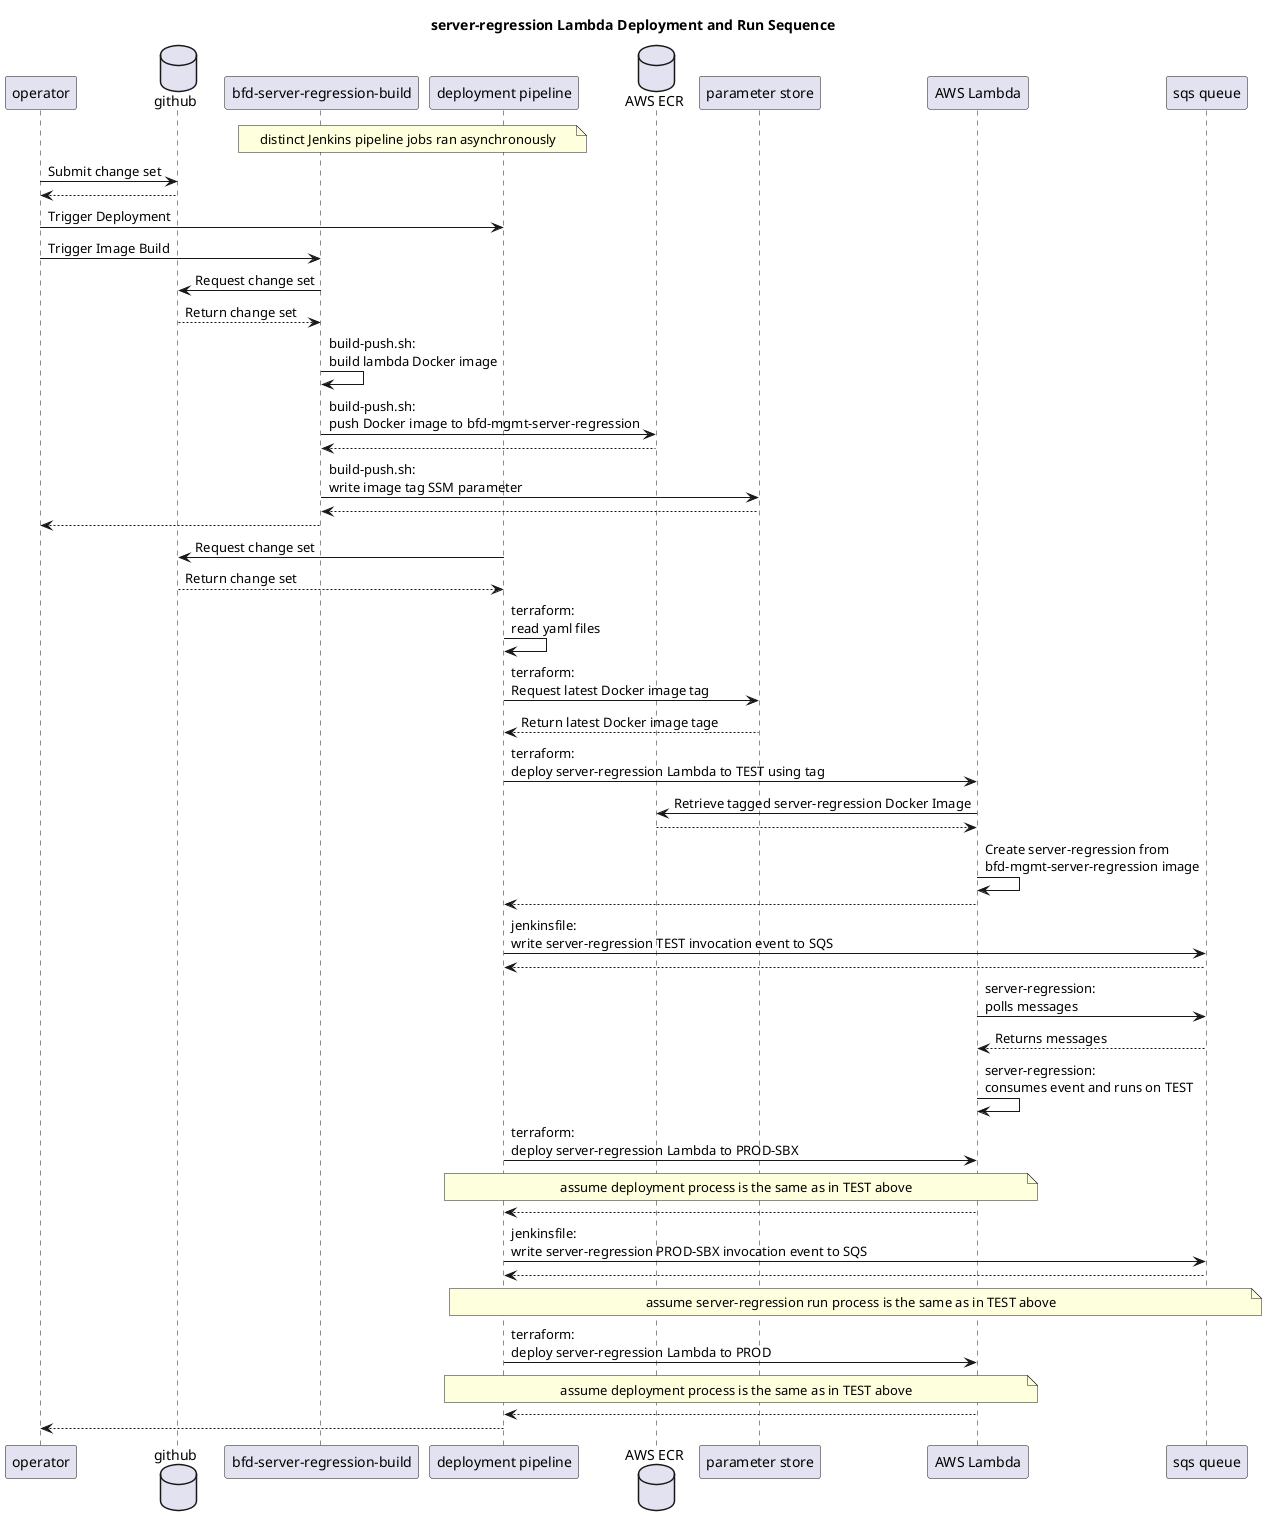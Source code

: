 @startuml server-regression
title server-regression Lambda Deployment and Run Sequence
participant operator
database "github"
participant "bfd-server-regression-build"
participant "deployment pipeline"
database "AWS ECR"
participant "parameter store"
participant "AWS Lambda"
participant "sqs queue"
note over "bfd-server-regression-build","deployment pipeline": distinct Jenkins pipeline jobs ran asynchronously
operator -> github: Submit change set
github --> operator
operator -> "deployment pipeline": Trigger Deployment
operator -> "bfd-server-regression-build": Trigger Image Build
"bfd-server-regression-build" -> github: Request change set
github --> "bfd-server-regression-build": Return change set
"bfd-server-regression-build" -> "bfd-server-regression-build": build-push.sh:\nbuild lambda Docker image
"bfd-server-regression-build" -> "AWS ECR": build-push.sh:\npush Docker image to bfd-mgmt-server-regression
"AWS ECR" --> "bfd-server-regression-build"
"bfd-server-regression-build" -> "parameter store": build-push.sh:\nwrite image tag SSM parameter
"parameter store" --> "bfd-server-regression-build" 
"bfd-server-regression-build" --> operator
"deployment pipeline" -> github: Request change set
github --> "deployment pipeline": Return change set
"deployment pipeline" -> "deployment pipeline": terraform:\nread yaml files
"deployment pipeline" -> "parameter store": terraform:\nRequest latest Docker image tag
"parameter store" --> "deployment pipeline": Return latest Docker image tage
"deployment pipeline" -> "AWS Lambda": terraform:\ndeploy server-regression Lambda to TEST using tag
"AWS Lambda" -> "AWS ECR": Retrieve tagged server-regression Docker Image
"AWS ECR" --> "AWS Lambda"
"AWS Lambda" -> "AWS Lambda": Create server-regression from\nbfd-mgmt-server-regression image
"AWS Lambda" --> "deployment pipeline"
"deployment pipeline" -> "sqs queue": jenkinsfile:\nwrite server-regression TEST invocation event to SQS
"sqs queue" --> "deployment pipeline"
"AWS Lambda" -> "sqs queue":server-regression:\npolls messages
"sqs queue" --> "AWS Lambda":Returns messages
"AWS Lambda" -> "AWS Lambda":server-regression:\nconsumes event and runs on TEST
"deployment pipeline" -> "AWS Lambda": terraform:\ndeploy server-regression Lambda to PROD-SBX
note over "deployment pipeline", "AWS Lambda": assume deployment process is the same as in TEST above
"AWS Lambda" --> "deployment pipeline"
"deployment pipeline" -> "sqs queue": jenkinsfile:\nwrite server-regression PROD-SBX invocation event to SQS
"sqs queue" --> "deployment pipeline"
note over "deployment pipeline", "sqs queue": assume server-regression run process is the same as in TEST above
"deployment pipeline" -> "AWS Lambda": terraform:\ndeploy server-regression Lambda to PROD
note over "deployment pipeline", "AWS Lambda": assume deployment process is the same as in TEST above
"AWS Lambda" --> "deployment pipeline"
"deployment pipeline" --> operator
@enduml